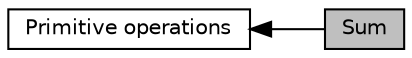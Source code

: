digraph "Sum"
{
  edge [fontname="Helvetica",fontsize="10",labelfontname="Helvetica",labelfontsize="10"];
  node [fontname="Helvetica",fontsize="10",shape=record];
  rankdir=LR;
  Node0 [label="Sum",height=0.2,width=0.4,color="black", fillcolor="grey75", style="filled", fontcolor="black"];
  Node1 [label="Primitive operations",height=0.2,width=0.4,color="black", fillcolor="white", style="filled",URL="$group__c__api__primitive.html"];
  Node1->Node0 [shape=plaintext, dir="back", style="solid"];
}
